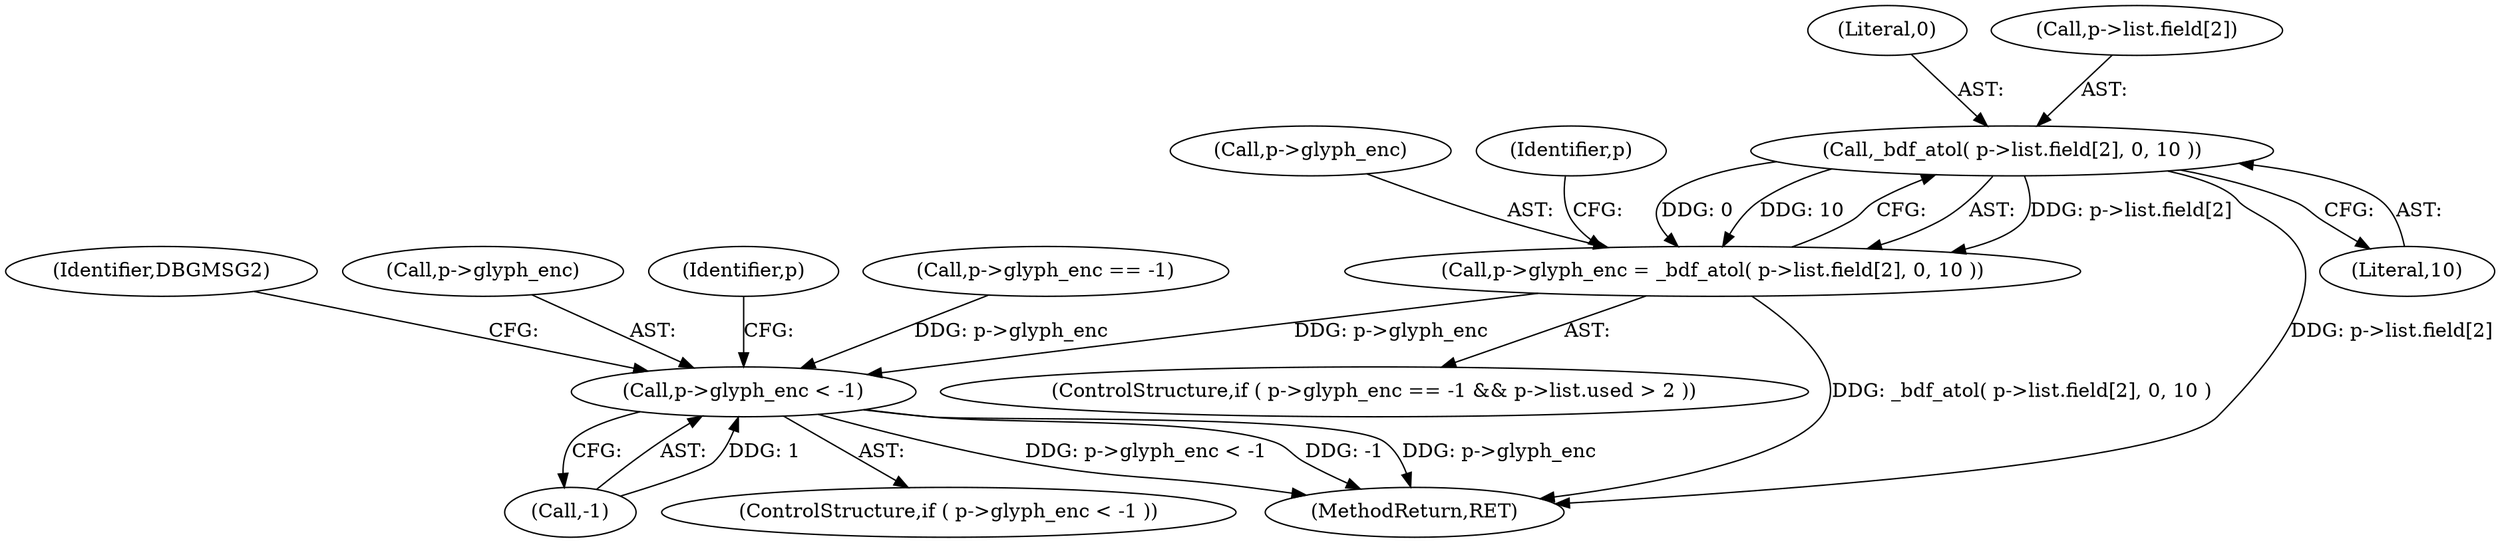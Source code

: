 digraph "0_savannah_7f2e4f4f553f6836be7683f66226afac3fa979b8@array" {
"1000556" [label="(Call,_bdf_atol( p->list.field[2], 0, 10 ))"];
"1000552" [label="(Call,p->glyph_enc = _bdf_atol( p->list.field[2], 0, 10 ))"];
"1000567" [label="(Call,p->glyph_enc < -1)"];
"1001562" [label="(MethodReturn,RET)"];
"1000581" [label="(Identifier,DBGMSG2)"];
"1000556" [label="(Call,_bdf_atol( p->list.field[2], 0, 10 ))"];
"1000564" [label="(Literal,0)"];
"1000567" [label="(Call,p->glyph_enc < -1)"];
"1000568" [label="(Call,p->glyph_enc)"];
"1000565" [label="(Literal,10)"];
"1000553" [label="(Call,p->glyph_enc)"];
"1000552" [label="(Call,p->glyph_enc = _bdf_atol( p->list.field[2], 0, 10 ))"];
"1000557" [label="(Call,p->list.field[2])"];
"1000537" [label="(ControlStructure,if ( p->glyph_enc == -1 && p->list.used > 2 ))"];
"1000571" [label="(Call,-1)"];
"1000575" [label="(Identifier,p)"];
"1000569" [label="(Identifier,p)"];
"1000539" [label="(Call,p->glyph_enc == -1)"];
"1000566" [label="(ControlStructure,if ( p->glyph_enc < -1 ))"];
"1000556" -> "1000552"  [label="AST: "];
"1000556" -> "1000565"  [label="CFG: "];
"1000557" -> "1000556"  [label="AST: "];
"1000564" -> "1000556"  [label="AST: "];
"1000565" -> "1000556"  [label="AST: "];
"1000552" -> "1000556"  [label="CFG: "];
"1000556" -> "1001562"  [label="DDG: p->list.field[2]"];
"1000556" -> "1000552"  [label="DDG: p->list.field[2]"];
"1000556" -> "1000552"  [label="DDG: 0"];
"1000556" -> "1000552"  [label="DDG: 10"];
"1000552" -> "1000537"  [label="AST: "];
"1000553" -> "1000552"  [label="AST: "];
"1000569" -> "1000552"  [label="CFG: "];
"1000552" -> "1001562"  [label="DDG: _bdf_atol( p->list.field[2], 0, 10 )"];
"1000552" -> "1000567"  [label="DDG: p->glyph_enc"];
"1000567" -> "1000566"  [label="AST: "];
"1000567" -> "1000571"  [label="CFG: "];
"1000568" -> "1000567"  [label="AST: "];
"1000571" -> "1000567"  [label="AST: "];
"1000575" -> "1000567"  [label="CFG: "];
"1000581" -> "1000567"  [label="CFG: "];
"1000567" -> "1001562"  [label="DDG: -1"];
"1000567" -> "1001562"  [label="DDG: p->glyph_enc"];
"1000567" -> "1001562"  [label="DDG: p->glyph_enc < -1"];
"1000539" -> "1000567"  [label="DDG: p->glyph_enc"];
"1000571" -> "1000567"  [label="DDG: 1"];
}
